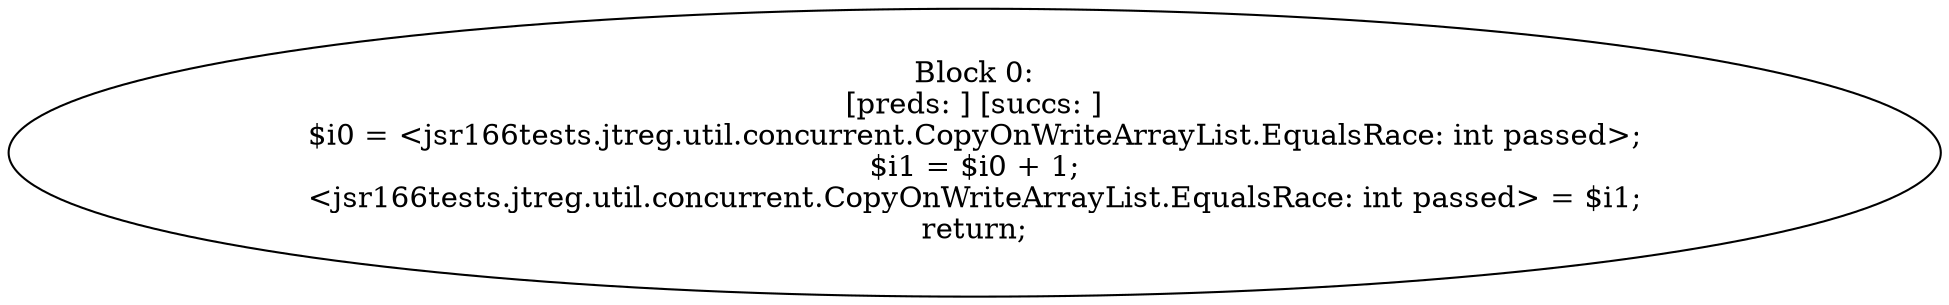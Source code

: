 digraph "unitGraph" {
    "Block 0:
[preds: ] [succs: ]
$i0 = <jsr166tests.jtreg.util.concurrent.CopyOnWriteArrayList.EqualsRace: int passed>;
$i1 = $i0 + 1;
<jsr166tests.jtreg.util.concurrent.CopyOnWriteArrayList.EqualsRace: int passed> = $i1;
return;
"
}

